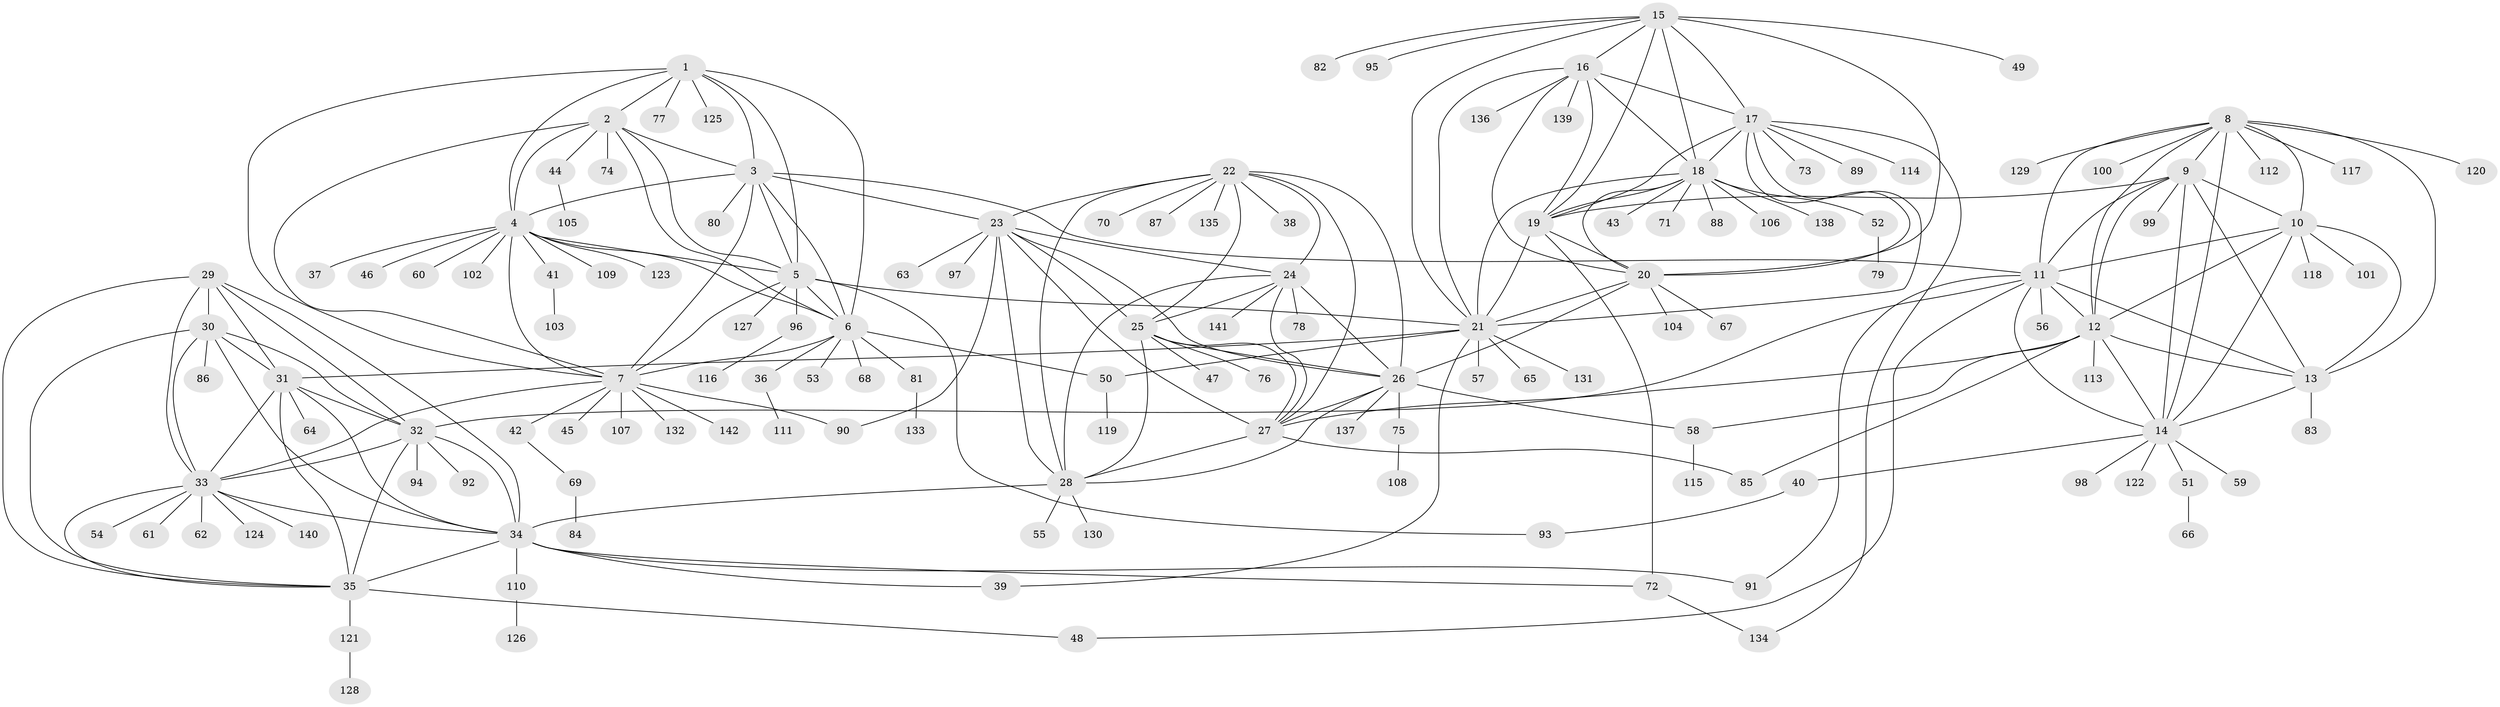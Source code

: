 // coarse degree distribution, {7: 0.05309734513274336, 8: 0.04424778761061947, 16: 0.017699115044247787, 13: 0.008849557522123894, 9: 0.04424778761061947, 12: 0.017699115044247787, 11: 0.008849557522123894, 6: 0.017699115044247787, 10: 0.02654867256637168, 2: 0.09734513274336283, 1: 0.6460176991150443, 3: 0.017699115044247787}
// Generated by graph-tools (version 1.1) at 2025/42/03/06/25 10:42:10]
// undirected, 142 vertices, 232 edges
graph export_dot {
graph [start="1"]
  node [color=gray90,style=filled];
  1;
  2;
  3;
  4;
  5;
  6;
  7;
  8;
  9;
  10;
  11;
  12;
  13;
  14;
  15;
  16;
  17;
  18;
  19;
  20;
  21;
  22;
  23;
  24;
  25;
  26;
  27;
  28;
  29;
  30;
  31;
  32;
  33;
  34;
  35;
  36;
  37;
  38;
  39;
  40;
  41;
  42;
  43;
  44;
  45;
  46;
  47;
  48;
  49;
  50;
  51;
  52;
  53;
  54;
  55;
  56;
  57;
  58;
  59;
  60;
  61;
  62;
  63;
  64;
  65;
  66;
  67;
  68;
  69;
  70;
  71;
  72;
  73;
  74;
  75;
  76;
  77;
  78;
  79;
  80;
  81;
  82;
  83;
  84;
  85;
  86;
  87;
  88;
  89;
  90;
  91;
  92;
  93;
  94;
  95;
  96;
  97;
  98;
  99;
  100;
  101;
  102;
  103;
  104;
  105;
  106;
  107;
  108;
  109;
  110;
  111;
  112;
  113;
  114;
  115;
  116;
  117;
  118;
  119;
  120;
  121;
  122;
  123;
  124;
  125;
  126;
  127;
  128;
  129;
  130;
  131;
  132;
  133;
  134;
  135;
  136;
  137;
  138;
  139;
  140;
  141;
  142;
  1 -- 2;
  1 -- 3;
  1 -- 4;
  1 -- 5;
  1 -- 6;
  1 -- 7;
  1 -- 77;
  1 -- 125;
  2 -- 3;
  2 -- 4;
  2 -- 5;
  2 -- 6;
  2 -- 7;
  2 -- 44;
  2 -- 74;
  3 -- 4;
  3 -- 5;
  3 -- 6;
  3 -- 7;
  3 -- 11;
  3 -- 23;
  3 -- 80;
  4 -- 5;
  4 -- 6;
  4 -- 7;
  4 -- 37;
  4 -- 41;
  4 -- 46;
  4 -- 60;
  4 -- 102;
  4 -- 109;
  4 -- 123;
  5 -- 6;
  5 -- 7;
  5 -- 21;
  5 -- 93;
  5 -- 96;
  5 -- 127;
  6 -- 7;
  6 -- 36;
  6 -- 50;
  6 -- 53;
  6 -- 68;
  6 -- 81;
  7 -- 33;
  7 -- 42;
  7 -- 45;
  7 -- 90;
  7 -- 107;
  7 -- 132;
  7 -- 142;
  8 -- 9;
  8 -- 10;
  8 -- 11;
  8 -- 12;
  8 -- 13;
  8 -- 14;
  8 -- 100;
  8 -- 112;
  8 -- 117;
  8 -- 120;
  8 -- 129;
  9 -- 10;
  9 -- 11;
  9 -- 12;
  9 -- 13;
  9 -- 14;
  9 -- 19;
  9 -- 99;
  10 -- 11;
  10 -- 12;
  10 -- 13;
  10 -- 14;
  10 -- 101;
  10 -- 118;
  11 -- 12;
  11 -- 13;
  11 -- 14;
  11 -- 32;
  11 -- 48;
  11 -- 56;
  11 -- 91;
  12 -- 13;
  12 -- 14;
  12 -- 27;
  12 -- 58;
  12 -- 85;
  12 -- 113;
  13 -- 14;
  13 -- 83;
  14 -- 40;
  14 -- 51;
  14 -- 59;
  14 -- 98;
  14 -- 122;
  15 -- 16;
  15 -- 17;
  15 -- 18;
  15 -- 19;
  15 -- 20;
  15 -- 21;
  15 -- 49;
  15 -- 82;
  15 -- 95;
  16 -- 17;
  16 -- 18;
  16 -- 19;
  16 -- 20;
  16 -- 21;
  16 -- 136;
  16 -- 139;
  17 -- 18;
  17 -- 19;
  17 -- 20;
  17 -- 21;
  17 -- 73;
  17 -- 89;
  17 -- 114;
  17 -- 134;
  18 -- 19;
  18 -- 20;
  18 -- 21;
  18 -- 43;
  18 -- 52;
  18 -- 71;
  18 -- 88;
  18 -- 106;
  18 -- 138;
  19 -- 20;
  19 -- 21;
  19 -- 72;
  20 -- 21;
  20 -- 26;
  20 -- 67;
  20 -- 104;
  21 -- 31;
  21 -- 39;
  21 -- 50;
  21 -- 57;
  21 -- 65;
  21 -- 131;
  22 -- 23;
  22 -- 24;
  22 -- 25;
  22 -- 26;
  22 -- 27;
  22 -- 28;
  22 -- 38;
  22 -- 70;
  22 -- 87;
  22 -- 135;
  23 -- 24;
  23 -- 25;
  23 -- 26;
  23 -- 27;
  23 -- 28;
  23 -- 63;
  23 -- 90;
  23 -- 97;
  24 -- 25;
  24 -- 26;
  24 -- 27;
  24 -- 28;
  24 -- 78;
  24 -- 141;
  25 -- 26;
  25 -- 27;
  25 -- 28;
  25 -- 47;
  25 -- 76;
  26 -- 27;
  26 -- 28;
  26 -- 58;
  26 -- 75;
  26 -- 137;
  27 -- 28;
  27 -- 85;
  28 -- 34;
  28 -- 55;
  28 -- 130;
  29 -- 30;
  29 -- 31;
  29 -- 32;
  29 -- 33;
  29 -- 34;
  29 -- 35;
  30 -- 31;
  30 -- 32;
  30 -- 33;
  30 -- 34;
  30 -- 35;
  30 -- 86;
  31 -- 32;
  31 -- 33;
  31 -- 34;
  31 -- 35;
  31 -- 64;
  32 -- 33;
  32 -- 34;
  32 -- 35;
  32 -- 92;
  32 -- 94;
  33 -- 34;
  33 -- 35;
  33 -- 54;
  33 -- 61;
  33 -- 62;
  33 -- 124;
  33 -- 140;
  34 -- 35;
  34 -- 39;
  34 -- 72;
  34 -- 91;
  34 -- 110;
  35 -- 48;
  35 -- 121;
  36 -- 111;
  40 -- 93;
  41 -- 103;
  42 -- 69;
  44 -- 105;
  50 -- 119;
  51 -- 66;
  52 -- 79;
  58 -- 115;
  69 -- 84;
  72 -- 134;
  75 -- 108;
  81 -- 133;
  96 -- 116;
  110 -- 126;
  121 -- 128;
}
